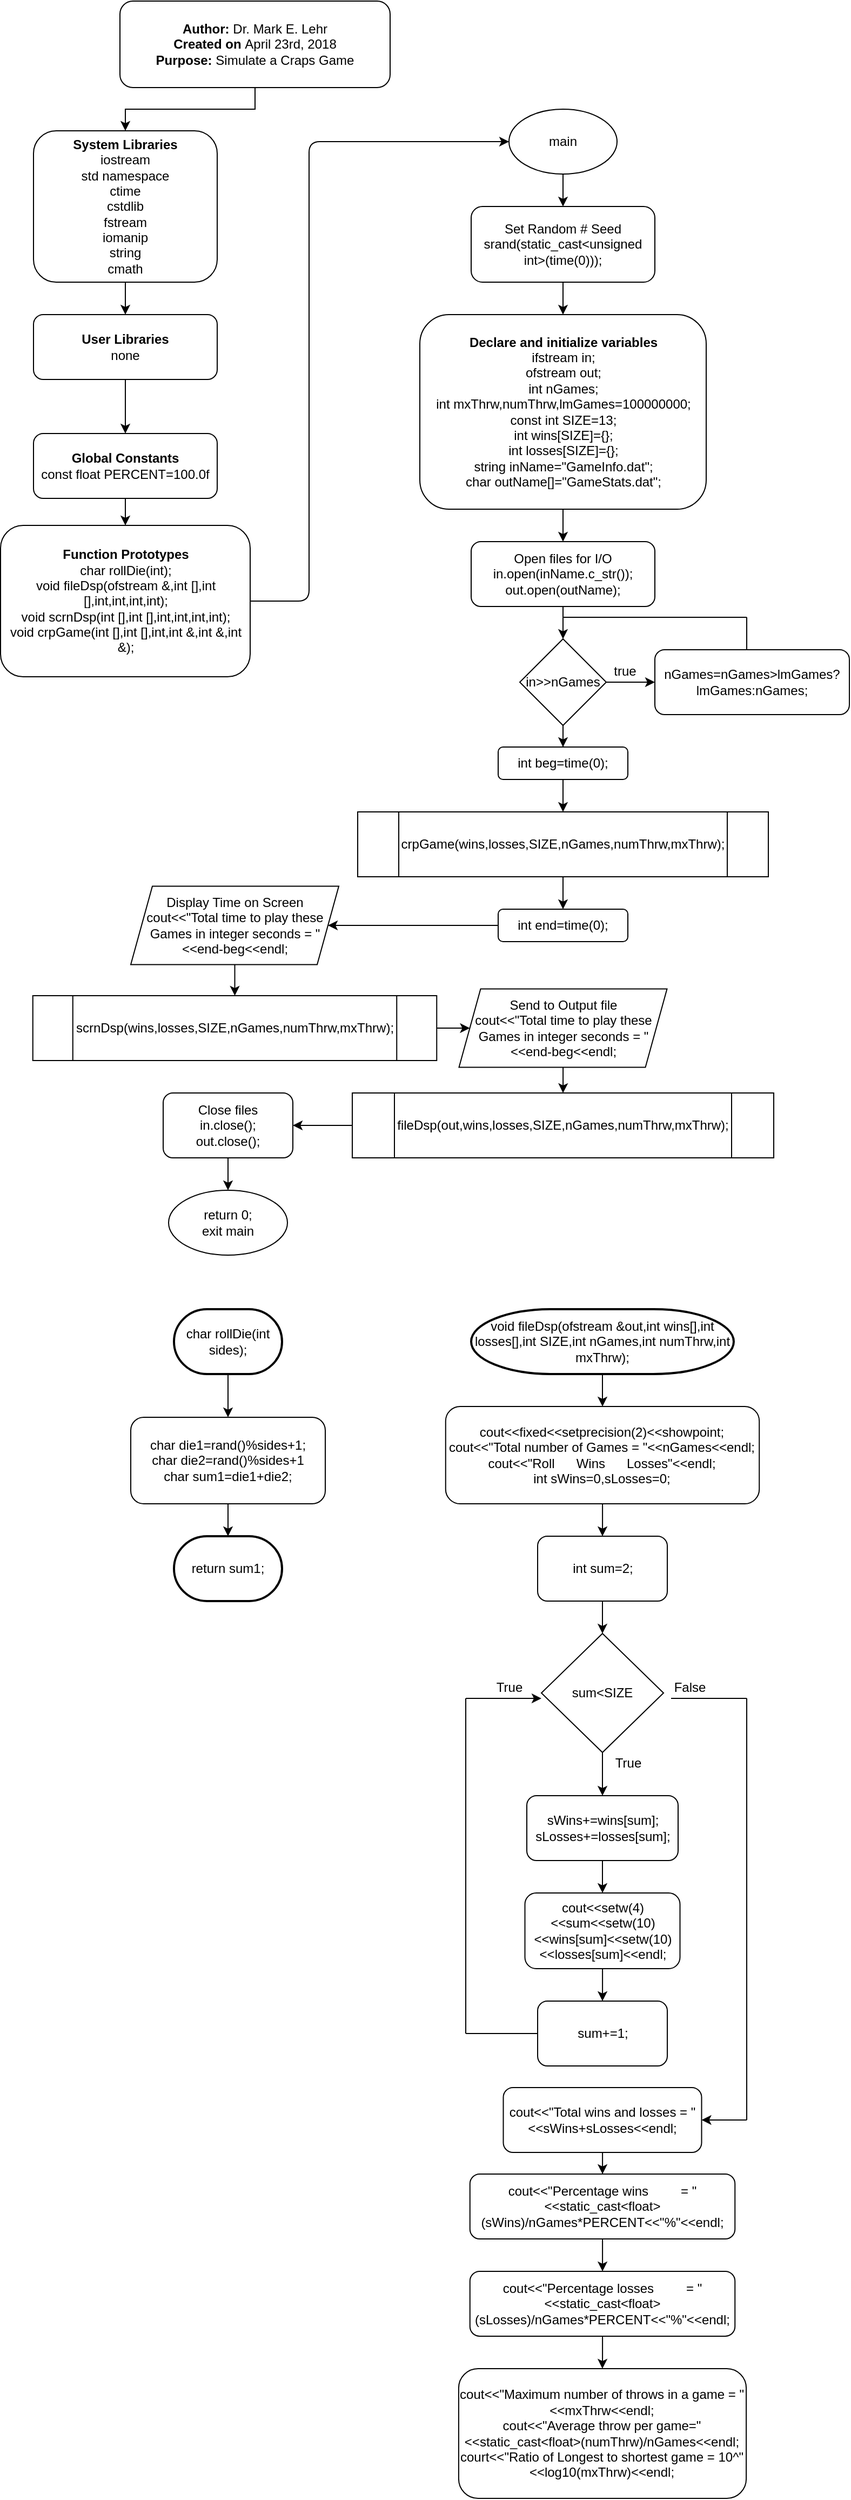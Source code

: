 <mxfile version="14.5.3" type="device"><diagram id="C5RBs43oDa-KdzZeNtuy" name="Page-1"><mxGraphModel dx="1038" dy="580" grid="1" gridSize="10" guides="1" tooltips="1" connect="1" arrows="1" fold="1" page="1" pageScale="1" pageWidth="827" pageHeight="1169" math="0" shadow="0"><root><mxCell id="WIyWlLk6GJQsqaUBKTNV-0"/><mxCell id="WIyWlLk6GJQsqaUBKTNV-1" parent="WIyWlLk6GJQsqaUBKTNV-0"/><mxCell id="A4RTOoCLaP5nwwJ5r5Nx-16" value="" style="edgeStyle=orthogonalEdgeStyle;rounded=0;orthogonalLoop=1;jettySize=auto;html=1;" parent="WIyWlLk6GJQsqaUBKTNV-1" source="A4RTOoCLaP5nwwJ5r5Nx-14" target="A4RTOoCLaP5nwwJ5r5Nx-15" edge="1"><mxGeometry relative="1" as="geometry"/></mxCell><mxCell id="A4RTOoCLaP5nwwJ5r5Nx-14" value="&lt;b&gt;Author:&lt;/b&gt;&amp;nbsp;Dr. Mark E. Lehr&lt;br&gt;&lt;b&gt;Created on&lt;/b&gt;&amp;nbsp;April 23rd, 2018&lt;br&gt;&lt;b&gt;Purpose:&lt;/b&gt;&amp;nbsp;Simulate a Craps Game" style="rounded=1;whiteSpace=wrap;html=1;" parent="WIyWlLk6GJQsqaUBKTNV-1" vertex="1"><mxGeometry x="120" y="30" width="250" height="80" as="geometry"/></mxCell><mxCell id="A4RTOoCLaP5nwwJ5r5Nx-19" value="" style="edgeStyle=orthogonalEdgeStyle;rounded=0;orthogonalLoop=1;jettySize=auto;html=1;" parent="WIyWlLk6GJQsqaUBKTNV-1" source="A4RTOoCLaP5nwwJ5r5Nx-15" target="A4RTOoCLaP5nwwJ5r5Nx-18" edge="1"><mxGeometry relative="1" as="geometry"/></mxCell><mxCell id="A4RTOoCLaP5nwwJ5r5Nx-15" value="&lt;b&gt;System Libraries&lt;/b&gt;&lt;br&gt;iostream&lt;br&gt;std namespace&lt;br&gt;ctime&lt;br&gt;cstdlib&lt;br&gt;fstream&lt;br&gt;iomanip&lt;br&gt;string&lt;br&gt;cmath" style="rounded=1;whiteSpace=wrap;html=1;" parent="WIyWlLk6GJQsqaUBKTNV-1" vertex="1"><mxGeometry x="40" y="150" width="170" height="140" as="geometry"/></mxCell><mxCell id="byQmDgRyTn9iCLRSrHQv-3" value="" style="edgeStyle=orthogonalEdgeStyle;rounded=0;orthogonalLoop=1;jettySize=auto;html=1;" edge="1" parent="WIyWlLk6GJQsqaUBKTNV-1" source="A4RTOoCLaP5nwwJ5r5Nx-18" target="A4RTOoCLaP5nwwJ5r5Nx-20"><mxGeometry relative="1" as="geometry"/></mxCell><mxCell id="A4RTOoCLaP5nwwJ5r5Nx-18" value="&lt;b&gt;User Libraries&lt;/b&gt;&lt;br&gt;none" style="rounded=1;whiteSpace=wrap;html=1;" parent="WIyWlLk6GJQsqaUBKTNV-1" vertex="1"><mxGeometry x="40" y="320" width="170" height="60" as="geometry"/></mxCell><mxCell id="A4RTOoCLaP5nwwJ5r5Nx-23" value="" style="edgeStyle=orthogonalEdgeStyle;rounded=0;orthogonalLoop=1;jettySize=auto;html=1;" parent="WIyWlLk6GJQsqaUBKTNV-1" source="A4RTOoCLaP5nwwJ5r5Nx-20" target="A4RTOoCLaP5nwwJ5r5Nx-22" edge="1"><mxGeometry relative="1" as="geometry"/></mxCell><mxCell id="A4RTOoCLaP5nwwJ5r5Nx-20" value="&lt;b&gt;Global Constants&lt;/b&gt;&lt;br&gt;const float PERCENT=100.0f" style="rounded=1;whiteSpace=wrap;html=1;" parent="WIyWlLk6GJQsqaUBKTNV-1" vertex="1"><mxGeometry x="40" y="430" width="170" height="60" as="geometry"/></mxCell><mxCell id="A4RTOoCLaP5nwwJ5r5Nx-22" value="&lt;b&gt;Function Prototypes&lt;/b&gt;&lt;br&gt;char rollDie(int);&lt;br&gt;void fileDsp(ofstream &amp;amp;,int [],int [],int,int,int,int);&lt;br&gt;void scrnDsp(int [],int [],int,int,int,int);&lt;br&gt;void crpGame(int [],int [],int,int &amp;amp;,int &amp;amp;,int &amp;amp;);" style="rounded=1;whiteSpace=wrap;html=1;" parent="WIyWlLk6GJQsqaUBKTNV-1" vertex="1"><mxGeometry x="9.5" y="515" width="231" height="140" as="geometry"/></mxCell><mxCell id="byQmDgRyTn9iCLRSrHQv-1" value="" style="edgeStyle=orthogonalEdgeStyle;rounded=0;orthogonalLoop=1;jettySize=auto;html=1;" edge="1" parent="WIyWlLk6GJQsqaUBKTNV-1" source="A4RTOoCLaP5nwwJ5r5Nx-24" target="byQmDgRyTn9iCLRSrHQv-0"><mxGeometry relative="1" as="geometry"/></mxCell><mxCell id="A4RTOoCLaP5nwwJ5r5Nx-24" value="main" style="ellipse;whiteSpace=wrap;html=1;" parent="WIyWlLk6GJQsqaUBKTNV-1" vertex="1"><mxGeometry x="480" y="130" width="100" height="60" as="geometry"/></mxCell><mxCell id="A4RTOoCLaP5nwwJ5r5Nx-27" value="" style="edgeStyle=elbowEdgeStyle;elbow=horizontal;endArrow=classic;html=1;exitX=1;exitY=0.5;exitDx=0;exitDy=0;" parent="WIyWlLk6GJQsqaUBKTNV-1" source="A4RTOoCLaP5nwwJ5r5Nx-22" edge="1"><mxGeometry width="50" height="50" relative="1" as="geometry"><mxPoint x="260" y="590" as="sourcePoint"/><mxPoint x="480" y="160" as="targetPoint"/><Array as="points"><mxPoint x="295" y="160"/></Array></mxGeometry></mxCell><mxCell id="byQmDgRyTn9iCLRSrHQv-5" value="" style="edgeStyle=orthogonalEdgeStyle;rounded=0;orthogonalLoop=1;jettySize=auto;html=1;" edge="1" parent="WIyWlLk6GJQsqaUBKTNV-1" source="A4RTOoCLaP5nwwJ5r5Nx-28" target="byQmDgRyTn9iCLRSrHQv-4"><mxGeometry relative="1" as="geometry"/></mxCell><mxCell id="A4RTOoCLaP5nwwJ5r5Nx-28" value="&lt;b&gt;Declare and initialize variables&lt;br&gt;&lt;/b&gt;ifstream in;&lt;br&gt;ofstream out;&lt;br&gt;int nGames;&lt;br&gt;int mxThrw,numThrw,lmGames=100000000;&lt;br&gt;const int SIZE=13;&lt;br&gt;int wins[SIZE]={};&lt;br&gt;int losses[SIZE]={};&lt;br&gt;string inName=&quot;GameInfo.dat&quot;;&lt;br&gt;char outName[]=&quot;GameStats.dat&quot;;" style="rounded=1;whiteSpace=wrap;html=1;" parent="WIyWlLk6GJQsqaUBKTNV-1" vertex="1"><mxGeometry x="397.5" y="320" width="265" height="180" as="geometry"/></mxCell><mxCell id="byQmDgRyTn9iCLRSrHQv-2" value="" style="edgeStyle=orthogonalEdgeStyle;rounded=0;orthogonalLoop=1;jettySize=auto;html=1;" edge="1" parent="WIyWlLk6GJQsqaUBKTNV-1" source="byQmDgRyTn9iCLRSrHQv-0" target="A4RTOoCLaP5nwwJ5r5Nx-28"><mxGeometry relative="1" as="geometry"/></mxCell><mxCell id="byQmDgRyTn9iCLRSrHQv-0" value="Set Random # Seed&lt;br&gt;srand(static_cast&amp;lt;unsigned int&amp;gt;(time(0)));" style="rounded=1;whiteSpace=wrap;html=1;" vertex="1" parent="WIyWlLk6GJQsqaUBKTNV-1"><mxGeometry x="445" y="220" width="170" height="70" as="geometry"/></mxCell><mxCell id="byQmDgRyTn9iCLRSrHQv-11" value="" style="edgeStyle=orthogonalEdgeStyle;rounded=0;orthogonalLoop=1;jettySize=auto;html=1;entryX=0.5;entryY=0;entryDx=0;entryDy=0;" edge="1" parent="WIyWlLk6GJQsqaUBKTNV-1" source="byQmDgRyTn9iCLRSrHQv-4" target="byQmDgRyTn9iCLRSrHQv-6"><mxGeometry relative="1" as="geometry"/></mxCell><mxCell id="byQmDgRyTn9iCLRSrHQv-4" value="Open files for I/O&lt;br&gt;in.open(inName.c_str());&lt;br&gt;out.open(outName);" style="rounded=1;whiteSpace=wrap;html=1;" vertex="1" parent="WIyWlLk6GJQsqaUBKTNV-1"><mxGeometry x="445" y="530" width="170" height="60" as="geometry"/></mxCell><mxCell id="byQmDgRyTn9iCLRSrHQv-8" value="" style="edgeStyle=orthogonalEdgeStyle;rounded=0;orthogonalLoop=1;jettySize=auto;html=1;" edge="1" parent="WIyWlLk6GJQsqaUBKTNV-1" source="byQmDgRyTn9iCLRSrHQv-6" target="byQmDgRyTn9iCLRSrHQv-7"><mxGeometry relative="1" as="geometry"/></mxCell><mxCell id="byQmDgRyTn9iCLRSrHQv-20" value="" style="edgeStyle=orthogonalEdgeStyle;rounded=0;orthogonalLoop=1;jettySize=auto;html=1;" edge="1" parent="WIyWlLk6GJQsqaUBKTNV-1" source="byQmDgRyTn9iCLRSrHQv-6" target="byQmDgRyTn9iCLRSrHQv-19"><mxGeometry relative="1" as="geometry"/></mxCell><mxCell id="byQmDgRyTn9iCLRSrHQv-6" value="in&amp;gt;&amp;gt;nGames" style="rhombus;whiteSpace=wrap;html=1;" vertex="1" parent="WIyWlLk6GJQsqaUBKTNV-1"><mxGeometry x="490" y="620" width="80" height="80" as="geometry"/></mxCell><mxCell id="byQmDgRyTn9iCLRSrHQv-7" value="nGames=nGames&amp;gt;lmGames?lmGames:nGames;" style="rounded=1;whiteSpace=wrap;html=1;" vertex="1" parent="WIyWlLk6GJQsqaUBKTNV-1"><mxGeometry x="615" y="630" width="180" height="60" as="geometry"/></mxCell><mxCell id="byQmDgRyTn9iCLRSrHQv-9" value="true" style="text;html=1;align=center;verticalAlign=middle;resizable=0;points=[];autosize=1;" vertex="1" parent="WIyWlLk6GJQsqaUBKTNV-1"><mxGeometry x="567" y="640" width="40" height="20" as="geometry"/></mxCell><mxCell id="byQmDgRyTn9iCLRSrHQv-17" value="" style="endArrow=none;html=1;" edge="1" parent="WIyWlLk6GJQsqaUBKTNV-1"><mxGeometry width="50" height="50" relative="1" as="geometry"><mxPoint x="700" y="630" as="sourcePoint"/><mxPoint x="700" y="600" as="targetPoint"/></mxGeometry></mxCell><mxCell id="byQmDgRyTn9iCLRSrHQv-18" value="" style="endArrow=none;html=1;" edge="1" parent="WIyWlLk6GJQsqaUBKTNV-1"><mxGeometry width="50" height="50" relative="1" as="geometry"><mxPoint x="530" y="600" as="sourcePoint"/><mxPoint x="700" y="600" as="targetPoint"/></mxGeometry></mxCell><mxCell id="byQmDgRyTn9iCLRSrHQv-22" value="" style="edgeStyle=orthogonalEdgeStyle;rounded=0;orthogonalLoop=1;jettySize=auto;html=1;" edge="1" parent="WIyWlLk6GJQsqaUBKTNV-1" source="byQmDgRyTn9iCLRSrHQv-19" target="byQmDgRyTn9iCLRSrHQv-21"><mxGeometry relative="1" as="geometry"/></mxCell><mxCell id="byQmDgRyTn9iCLRSrHQv-19" value="int beg=time(0);" style="rounded=1;whiteSpace=wrap;html=1;" vertex="1" parent="WIyWlLk6GJQsqaUBKTNV-1"><mxGeometry x="470" y="720" width="120" height="30" as="geometry"/></mxCell><mxCell id="byQmDgRyTn9iCLRSrHQv-24" value="" style="edgeStyle=orthogonalEdgeStyle;rounded=0;orthogonalLoop=1;jettySize=auto;html=1;" edge="1" parent="WIyWlLk6GJQsqaUBKTNV-1" source="byQmDgRyTn9iCLRSrHQv-21" target="byQmDgRyTn9iCLRSrHQv-23"><mxGeometry relative="1" as="geometry"/></mxCell><mxCell id="byQmDgRyTn9iCLRSrHQv-21" value="crpGame(wins,losses,SIZE,nGames,numThrw,mxThrw);" style="shape=process;whiteSpace=wrap;html=1;backgroundOutline=1;" vertex="1" parent="WIyWlLk6GJQsqaUBKTNV-1"><mxGeometry x="340" y="780" width="380" height="60" as="geometry"/></mxCell><mxCell id="byQmDgRyTn9iCLRSrHQv-27" value="" style="edgeStyle=orthogonalEdgeStyle;rounded=0;orthogonalLoop=1;jettySize=auto;html=1;entryX=1;entryY=0.5;entryDx=0;entryDy=0;" edge="1" parent="WIyWlLk6GJQsqaUBKTNV-1" source="byQmDgRyTn9iCLRSrHQv-23" target="byQmDgRyTn9iCLRSrHQv-25"><mxGeometry relative="1" as="geometry"><mxPoint x="390" y="885" as="targetPoint"/></mxGeometry></mxCell><mxCell id="byQmDgRyTn9iCLRSrHQv-23" value="int end=time(0);" style="rounded=1;whiteSpace=wrap;html=1;" vertex="1" parent="WIyWlLk6GJQsqaUBKTNV-1"><mxGeometry x="470" y="870" width="120" height="30" as="geometry"/></mxCell><mxCell id="byQmDgRyTn9iCLRSrHQv-29" value="" style="edgeStyle=orthogonalEdgeStyle;rounded=0;orthogonalLoop=1;jettySize=auto;html=1;" edge="1" parent="WIyWlLk6GJQsqaUBKTNV-1" source="byQmDgRyTn9iCLRSrHQv-25" target="byQmDgRyTn9iCLRSrHQv-28"><mxGeometry relative="1" as="geometry"/></mxCell><mxCell id="byQmDgRyTn9iCLRSrHQv-25" value="Display Time on Screen&lt;br&gt;cout&amp;lt;&amp;lt;&quot;Total time to play these Games in integer seconds = &quot;&amp;lt;&amp;lt;end-beg&amp;lt;&amp;lt;endl;" style="shape=parallelogram;perimeter=parallelogramPerimeter;whiteSpace=wrap;html=1;fixedSize=1;" vertex="1" parent="WIyWlLk6GJQsqaUBKTNV-1"><mxGeometry x="130" y="848.75" width="192.5" height="72.5" as="geometry"/></mxCell><mxCell id="byQmDgRyTn9iCLRSrHQv-31" value="" style="edgeStyle=orthogonalEdgeStyle;rounded=0;orthogonalLoop=1;jettySize=auto;html=1;" edge="1" parent="WIyWlLk6GJQsqaUBKTNV-1" source="byQmDgRyTn9iCLRSrHQv-28" target="byQmDgRyTn9iCLRSrHQv-30"><mxGeometry relative="1" as="geometry"/></mxCell><mxCell id="byQmDgRyTn9iCLRSrHQv-28" value="scrnDsp(wins,losses,SIZE,nGames,numThrw,mxThrw);" style="shape=process;whiteSpace=wrap;html=1;backgroundOutline=1;" vertex="1" parent="WIyWlLk6GJQsqaUBKTNV-1"><mxGeometry x="39.38" y="950" width="373.75" height="60" as="geometry"/></mxCell><mxCell id="byQmDgRyTn9iCLRSrHQv-33" value="" style="edgeStyle=orthogonalEdgeStyle;rounded=0;orthogonalLoop=1;jettySize=auto;html=1;" edge="1" parent="WIyWlLk6GJQsqaUBKTNV-1" source="byQmDgRyTn9iCLRSrHQv-30" target="byQmDgRyTn9iCLRSrHQv-32"><mxGeometry relative="1" as="geometry"/></mxCell><mxCell id="byQmDgRyTn9iCLRSrHQv-30" value="Send to Output file&lt;br&gt;cout&amp;lt;&amp;lt;&quot;Total time to play these Games in integer seconds = &quot;&amp;lt;&amp;lt;end-beg&amp;lt;&amp;lt;endl;" style="shape=parallelogram;perimeter=parallelogramPerimeter;whiteSpace=wrap;html=1;fixedSize=1;" vertex="1" parent="WIyWlLk6GJQsqaUBKTNV-1"><mxGeometry x="433.75" y="943.75" width="192.5" height="72.5" as="geometry"/></mxCell><mxCell id="byQmDgRyTn9iCLRSrHQv-35" value="" style="edgeStyle=orthogonalEdgeStyle;rounded=0;orthogonalLoop=1;jettySize=auto;html=1;" edge="1" parent="WIyWlLk6GJQsqaUBKTNV-1" source="byQmDgRyTn9iCLRSrHQv-32" target="byQmDgRyTn9iCLRSrHQv-34"><mxGeometry relative="1" as="geometry"/></mxCell><mxCell id="byQmDgRyTn9iCLRSrHQv-32" value="fileDsp(out,wins,losses,SIZE,nGames,numThrw,mxThrw);" style="shape=process;whiteSpace=wrap;html=1;backgroundOutline=1;" vertex="1" parent="WIyWlLk6GJQsqaUBKTNV-1"><mxGeometry x="335" y="1040" width="390" height="60" as="geometry"/></mxCell><mxCell id="byQmDgRyTn9iCLRSrHQv-37" value="" style="edgeStyle=orthogonalEdgeStyle;rounded=0;orthogonalLoop=1;jettySize=auto;html=1;" edge="1" parent="WIyWlLk6GJQsqaUBKTNV-1" source="byQmDgRyTn9iCLRSrHQv-34" target="byQmDgRyTn9iCLRSrHQv-36"><mxGeometry relative="1" as="geometry"/></mxCell><mxCell id="byQmDgRyTn9iCLRSrHQv-34" value="Close files&lt;br&gt;in.close();&lt;br&gt;out.close();" style="rounded=1;whiteSpace=wrap;html=1;" vertex="1" parent="WIyWlLk6GJQsqaUBKTNV-1"><mxGeometry x="160" y="1040" width="120" height="60" as="geometry"/></mxCell><mxCell id="byQmDgRyTn9iCLRSrHQv-36" value="return 0;&lt;br&gt;exit main" style="ellipse;whiteSpace=wrap;html=1;" vertex="1" parent="WIyWlLk6GJQsqaUBKTNV-1"><mxGeometry x="165" y="1130" width="110" height="60" as="geometry"/></mxCell><mxCell id="byQmDgRyTn9iCLRSrHQv-41" value="" style="edgeStyle=orthogonalEdgeStyle;rounded=0;orthogonalLoop=1;jettySize=auto;html=1;" edge="1" parent="WIyWlLk6GJQsqaUBKTNV-1" source="byQmDgRyTn9iCLRSrHQv-39" target="byQmDgRyTn9iCLRSrHQv-40"><mxGeometry relative="1" as="geometry"/></mxCell><mxCell id="byQmDgRyTn9iCLRSrHQv-39" value="char rollDie(int sides);" style="strokeWidth=2;html=1;shape=mxgraph.flowchart.terminator;whiteSpace=wrap;" vertex="1" parent="WIyWlLk6GJQsqaUBKTNV-1"><mxGeometry x="170" y="1240" width="100" height="60" as="geometry"/></mxCell><mxCell id="byQmDgRyTn9iCLRSrHQv-43" value="" style="edgeStyle=orthogonalEdgeStyle;rounded=0;orthogonalLoop=1;jettySize=auto;html=1;" edge="1" parent="WIyWlLk6GJQsqaUBKTNV-1" source="byQmDgRyTn9iCLRSrHQv-40" target="byQmDgRyTn9iCLRSrHQv-42"><mxGeometry relative="1" as="geometry"/></mxCell><mxCell id="byQmDgRyTn9iCLRSrHQv-40" value="char die1=rand()%sides+1;&lt;br&gt;char die2=rand()%sides+1&lt;br&gt;char sum1=die1+die2;" style="rounded=1;whiteSpace=wrap;html=1;" vertex="1" parent="WIyWlLk6GJQsqaUBKTNV-1"><mxGeometry x="130" y="1340" width="180" height="80" as="geometry"/></mxCell><mxCell id="byQmDgRyTn9iCLRSrHQv-42" value="return sum1;" style="strokeWidth=2;html=1;shape=mxgraph.flowchart.terminator;whiteSpace=wrap;" vertex="1" parent="WIyWlLk6GJQsqaUBKTNV-1"><mxGeometry x="170" y="1450" width="100" height="60" as="geometry"/></mxCell><mxCell id="byQmDgRyTn9iCLRSrHQv-48" value="" style="edgeStyle=orthogonalEdgeStyle;rounded=0;orthogonalLoop=1;jettySize=auto;html=1;" edge="1" parent="WIyWlLk6GJQsqaUBKTNV-1" source="byQmDgRyTn9iCLRSrHQv-44" target="byQmDgRyTn9iCLRSrHQv-45"><mxGeometry relative="1" as="geometry"/></mxCell><mxCell id="byQmDgRyTn9iCLRSrHQv-44" value="void fileDsp(ofstream &amp;amp;out,int wins[],int losses[],int SIZE,int nGames,int numThrw,int mxThrw);" style="strokeWidth=2;html=1;shape=mxgraph.flowchart.terminator;whiteSpace=wrap;" vertex="1" parent="WIyWlLk6GJQsqaUBKTNV-1"><mxGeometry x="445" y="1240" width="243" height="60" as="geometry"/></mxCell><mxCell id="byQmDgRyTn9iCLRSrHQv-49" value="" style="edgeStyle=orthogonalEdgeStyle;rounded=0;orthogonalLoop=1;jettySize=auto;html=1;" edge="1" parent="WIyWlLk6GJQsqaUBKTNV-1" source="byQmDgRyTn9iCLRSrHQv-45" target="byQmDgRyTn9iCLRSrHQv-46"><mxGeometry relative="1" as="geometry"/></mxCell><mxCell id="byQmDgRyTn9iCLRSrHQv-45" value="cout&amp;lt;&amp;lt;fixed&amp;lt;&amp;lt;setprecision(2)&amp;lt;&amp;lt;showpoint;&lt;br&gt;cout&amp;lt;&amp;lt;&quot;Total number of Games = &quot;&amp;lt;&amp;lt;nGames&amp;lt;&amp;lt;endl;&lt;br&gt;cout&amp;lt;&amp;lt;&quot;Roll&amp;nbsp; &amp;nbsp; &amp;nbsp; Wins&amp;nbsp; &amp;nbsp; &amp;nbsp; Losses&quot;&amp;lt;&amp;lt;endl;&lt;br&gt;int sWins=0,sLosses=0;" style="rounded=1;whiteSpace=wrap;html=1;" vertex="1" parent="WIyWlLk6GJQsqaUBKTNV-1"><mxGeometry x="421.38" y="1330" width="290.25" height="90" as="geometry"/></mxCell><mxCell id="byQmDgRyTn9iCLRSrHQv-51" value="" style="edgeStyle=orthogonalEdgeStyle;rounded=0;orthogonalLoop=1;jettySize=auto;html=1;" edge="1" parent="WIyWlLk6GJQsqaUBKTNV-1" source="byQmDgRyTn9iCLRSrHQv-46" target="byQmDgRyTn9iCLRSrHQv-47"><mxGeometry relative="1" as="geometry"/></mxCell><mxCell id="byQmDgRyTn9iCLRSrHQv-46" value="int sum=2;" style="rounded=1;whiteSpace=wrap;html=1;" vertex="1" parent="WIyWlLk6GJQsqaUBKTNV-1"><mxGeometry x="506.51" y="1450" width="120" height="60" as="geometry"/></mxCell><mxCell id="byQmDgRyTn9iCLRSrHQv-52" value="" style="edgeStyle=orthogonalEdgeStyle;rounded=0;orthogonalLoop=1;jettySize=auto;html=1;" edge="1" parent="WIyWlLk6GJQsqaUBKTNV-1" source="byQmDgRyTn9iCLRSrHQv-47" target="byQmDgRyTn9iCLRSrHQv-50"><mxGeometry relative="1" as="geometry"/></mxCell><mxCell id="byQmDgRyTn9iCLRSrHQv-47" value="sum&amp;lt;SIZE" style="rhombus;whiteSpace=wrap;html=1;" vertex="1" parent="WIyWlLk6GJQsqaUBKTNV-1"><mxGeometry x="510.01" y="1540" width="113" height="110" as="geometry"/></mxCell><mxCell id="byQmDgRyTn9iCLRSrHQv-55" value="" style="edgeStyle=orthogonalEdgeStyle;rounded=0;orthogonalLoop=1;jettySize=auto;html=1;" edge="1" parent="WIyWlLk6GJQsqaUBKTNV-1" source="byQmDgRyTn9iCLRSrHQv-50" target="byQmDgRyTn9iCLRSrHQv-54"><mxGeometry relative="1" as="geometry"/></mxCell><mxCell id="byQmDgRyTn9iCLRSrHQv-50" value="sWins+=wins[sum];&lt;br&gt;sLosses+=losses[sum];" style="rounded=1;whiteSpace=wrap;html=1;" vertex="1" parent="WIyWlLk6GJQsqaUBKTNV-1"><mxGeometry x="496.5" y="1690" width="140" height="60" as="geometry"/></mxCell><mxCell id="byQmDgRyTn9iCLRSrHQv-53" value="True" style="text;html=1;align=center;verticalAlign=middle;resizable=0;points=[];autosize=1;" vertex="1" parent="WIyWlLk6GJQsqaUBKTNV-1"><mxGeometry x="570" y="1650" width="40" height="20" as="geometry"/></mxCell><mxCell id="byQmDgRyTn9iCLRSrHQv-57" value="" style="edgeStyle=orthogonalEdgeStyle;rounded=0;orthogonalLoop=1;jettySize=auto;html=1;" edge="1" parent="WIyWlLk6GJQsqaUBKTNV-1" source="byQmDgRyTn9iCLRSrHQv-54" target="byQmDgRyTn9iCLRSrHQv-56"><mxGeometry relative="1" as="geometry"/></mxCell><mxCell id="byQmDgRyTn9iCLRSrHQv-54" value="cout&amp;lt;&amp;lt;setw(4)&amp;lt;&amp;lt;sum&amp;lt;&amp;lt;setw(10)&amp;lt;&amp;lt;wins[sum]&amp;lt;&amp;lt;setw(10)&amp;lt;&amp;lt;losses[sum]&amp;lt;&amp;lt;endl;" style="rounded=1;whiteSpace=wrap;html=1;" vertex="1" parent="WIyWlLk6GJQsqaUBKTNV-1"><mxGeometry x="494.75" y="1780" width="143.5" height="70" as="geometry"/></mxCell><mxCell id="byQmDgRyTn9iCLRSrHQv-56" value="sum+=1;" style="rounded=1;whiteSpace=wrap;html=1;" vertex="1" parent="WIyWlLk6GJQsqaUBKTNV-1"><mxGeometry x="506.51" y="1880" width="120" height="60" as="geometry"/></mxCell><mxCell id="byQmDgRyTn9iCLRSrHQv-58" value="" style="endArrow=none;html=1;" edge="1" parent="WIyWlLk6GJQsqaUBKTNV-1"><mxGeometry width="50" height="50" relative="1" as="geometry"><mxPoint x="440" y="1910" as="sourcePoint"/><mxPoint x="506.51" y="1910" as="targetPoint"/></mxGeometry></mxCell><mxCell id="byQmDgRyTn9iCLRSrHQv-59" value="" style="endArrow=none;html=1;" edge="1" parent="WIyWlLk6GJQsqaUBKTNV-1"><mxGeometry width="50" height="50" relative="1" as="geometry"><mxPoint x="440" y="1910" as="sourcePoint"/><mxPoint x="440" y="1600" as="targetPoint"/></mxGeometry></mxCell><mxCell id="byQmDgRyTn9iCLRSrHQv-60" value="" style="endArrow=classic;html=1;" edge="1" parent="WIyWlLk6GJQsqaUBKTNV-1"><mxGeometry width="50" height="50" relative="1" as="geometry"><mxPoint x="440" y="1600" as="sourcePoint"/><mxPoint x="510" y="1600" as="targetPoint"/></mxGeometry></mxCell><mxCell id="byQmDgRyTn9iCLRSrHQv-61" value="True" style="text;html=1;align=center;verticalAlign=middle;resizable=0;points=[];autosize=1;" vertex="1" parent="WIyWlLk6GJQsqaUBKTNV-1"><mxGeometry x="460" y="1580" width="40" height="20" as="geometry"/></mxCell><mxCell id="byQmDgRyTn9iCLRSrHQv-69" value="" style="edgeStyle=orthogonalEdgeStyle;rounded=0;orthogonalLoop=1;jettySize=auto;html=1;" edge="1" parent="WIyWlLk6GJQsqaUBKTNV-1" source="byQmDgRyTn9iCLRSrHQv-62" target="byQmDgRyTn9iCLRSrHQv-68"><mxGeometry relative="1" as="geometry"/></mxCell><mxCell id="byQmDgRyTn9iCLRSrHQv-62" value="cout&amp;lt;&amp;lt;&quot;Total wins and losses = &quot;&amp;lt;&amp;lt;sWins+sLosses&amp;lt;&amp;lt;endl;" style="rounded=1;whiteSpace=wrap;html=1;" vertex="1" parent="WIyWlLk6GJQsqaUBKTNV-1"><mxGeometry x="474.76" y="1960" width="183.49" height="60" as="geometry"/></mxCell><mxCell id="byQmDgRyTn9iCLRSrHQv-63" value="" style="endArrow=none;html=1;" edge="1" parent="WIyWlLk6GJQsqaUBKTNV-1"><mxGeometry width="50" height="50" relative="1" as="geometry"><mxPoint x="700" y="1600" as="sourcePoint"/><mxPoint x="630" y="1600" as="targetPoint"/></mxGeometry></mxCell><mxCell id="byQmDgRyTn9iCLRSrHQv-64" value="" style="endArrow=none;html=1;" edge="1" parent="WIyWlLk6GJQsqaUBKTNV-1"><mxGeometry width="50" height="50" relative="1" as="geometry"><mxPoint x="700" y="1990" as="sourcePoint"/><mxPoint x="700" y="1600" as="targetPoint"/></mxGeometry></mxCell><mxCell id="byQmDgRyTn9iCLRSrHQv-66" value="" style="endArrow=classic;html=1;entryX=1;entryY=0.5;entryDx=0;entryDy=0;" edge="1" parent="WIyWlLk6GJQsqaUBKTNV-1" target="byQmDgRyTn9iCLRSrHQv-62"><mxGeometry width="50" height="50" relative="1" as="geometry"><mxPoint x="700" y="1990" as="sourcePoint"/><mxPoint x="440" y="1750" as="targetPoint"/></mxGeometry></mxCell><mxCell id="byQmDgRyTn9iCLRSrHQv-67" value="False" style="text;html=1;align=center;verticalAlign=middle;resizable=0;points=[];autosize=1;" vertex="1" parent="WIyWlLk6GJQsqaUBKTNV-1"><mxGeometry x="626.51" y="1580" width="40" height="20" as="geometry"/></mxCell><mxCell id="byQmDgRyTn9iCLRSrHQv-71" value="" style="edgeStyle=orthogonalEdgeStyle;rounded=0;orthogonalLoop=1;jettySize=auto;html=1;" edge="1" parent="WIyWlLk6GJQsqaUBKTNV-1" source="byQmDgRyTn9iCLRSrHQv-68" target="byQmDgRyTn9iCLRSrHQv-70"><mxGeometry relative="1" as="geometry"/></mxCell><mxCell id="byQmDgRyTn9iCLRSrHQv-68" value="cout&amp;lt;&amp;lt;&quot;Percentage wins&amp;nbsp; &amp;nbsp; &amp;nbsp; &amp;nbsp; &amp;nbsp;= &quot;&amp;lt;&amp;lt;static_cast&amp;lt;float&amp;gt;(sWins)/nGames*PERCENT&amp;lt;&amp;lt;&quot;%&quot;&amp;lt;&amp;lt;endl;" style="rounded=1;whiteSpace=wrap;html=1;" vertex="1" parent="WIyWlLk6GJQsqaUBKTNV-1"><mxGeometry x="443.88" y="2040" width="245.25" height="60" as="geometry"/></mxCell><mxCell id="byQmDgRyTn9iCLRSrHQv-73" value="" style="edgeStyle=orthogonalEdgeStyle;rounded=0;orthogonalLoop=1;jettySize=auto;html=1;" edge="1" parent="WIyWlLk6GJQsqaUBKTNV-1" source="byQmDgRyTn9iCLRSrHQv-70" target="byQmDgRyTn9iCLRSrHQv-72"><mxGeometry relative="1" as="geometry"/></mxCell><mxCell id="byQmDgRyTn9iCLRSrHQv-70" value="cout&amp;lt;&amp;lt;&quot;Percentage losses&amp;nbsp; &amp;nbsp; &amp;nbsp; &amp;nbsp; &amp;nbsp;= &quot;&amp;lt;&amp;lt;static_cast&amp;lt;float&amp;gt;(sLosses)/nGames*PERCENT&amp;lt;&amp;lt;&quot;%&quot;&amp;lt;&amp;lt;endl;" style="rounded=1;whiteSpace=wrap;html=1;" vertex="1" parent="WIyWlLk6GJQsqaUBKTNV-1"><mxGeometry x="443.88" y="2130" width="245.25" height="60" as="geometry"/></mxCell><mxCell id="byQmDgRyTn9iCLRSrHQv-72" value="cout&amp;lt;&amp;lt;&quot;Maximum number of throws in a game = &quot;&amp;lt;&amp;lt;mxThrw&amp;lt;&amp;lt;endl;&lt;br&gt;cout&amp;lt;&amp;lt;&quot;Average throw per game=&quot;&amp;lt;&amp;lt;static_cast&amp;lt;float&amp;gt;(numThrw)/nGames&amp;lt;&amp;lt;endl;&lt;br&gt;court&amp;lt;&amp;lt;&quot;Ratio of Longest to shortest game = 10^&quot;&amp;lt;&amp;lt;log10(mxThrw)&amp;lt;&amp;lt;endl;" style="rounded=1;whiteSpace=wrap;html=1;" vertex="1" parent="WIyWlLk6GJQsqaUBKTNV-1"><mxGeometry x="433.44" y="2220" width="266.12" height="120" as="geometry"/></mxCell></root></mxGraphModel></diagram></mxfile>
